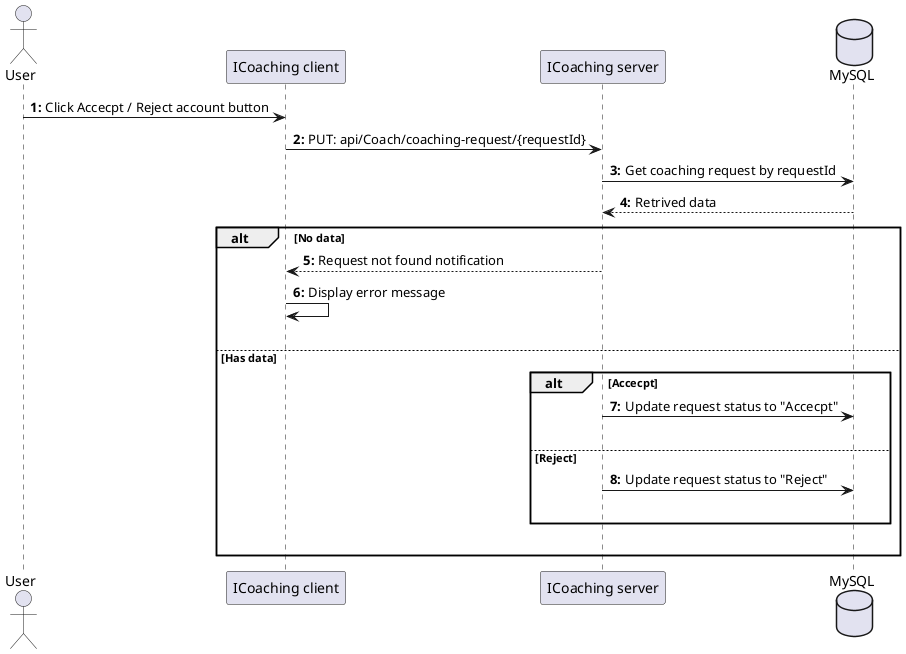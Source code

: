 @startuml AcceptRejectCoachingRequest
actor User as user
participant "ICoaching client" as client
participant "ICoaching server" as server 
database "MySQL" as db

autonumber "<b>0:"

user -> client : Click Accecpt / Reject account button
client -> server : PUT: api/Coach/coaching-request/{requestId}
server -> db : Get coaching request by requestId
db --> server : Retrived data

alt No data
    server --> client : Request not found notification
    client -> client : Display error message 
    |||
else Has data
    alt Accecpt
        server -> db : Update request status to "Accecpt"
        |||
    else Reject
        server -> db : Update request status to "Reject"
        |||
    end
    |||
end 
@enduml